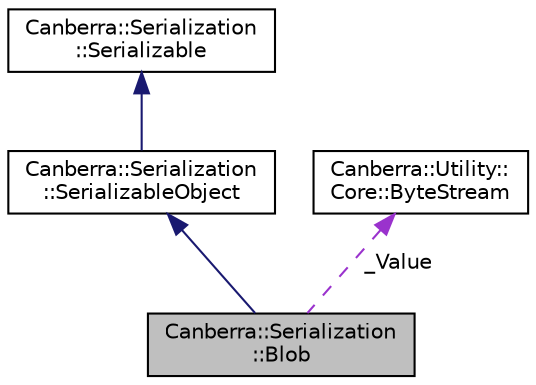 digraph "Canberra::Serialization::Blob"
{
  edge [fontname="Helvetica",fontsize="10",labelfontname="Helvetica",labelfontsize="10"];
  node [fontname="Helvetica",fontsize="10",shape=record];
  Node3 [label="Canberra::Serialization\l::Blob",height=0.2,width=0.4,color="black", fillcolor="grey75", style="filled", fontcolor="black"];
  Node4 -> Node3 [dir="back",color="midnightblue",fontsize="10",style="solid"];
  Node4 [label="Canberra::Serialization\l::SerializableObject",height=0.2,width=0.4,color="black", fillcolor="white", style="filled",URL="$d6/d98/class_canberra_1_1_serialization_1_1_serializable_object.html"];
  Node5 -> Node4 [dir="back",color="midnightblue",fontsize="10",style="solid"];
  Node5 [label="Canberra::Serialization\l::Serializable",height=0.2,width=0.4,color="black", fillcolor="white", style="filled",URL="$d0/d9f/class_canberra_1_1_serialization_1_1_serializable.html"];
  Node6 -> Node3 [dir="back",color="darkorchid3",fontsize="10",style="dashed",label=" _Value" ];
  Node6 [label="Canberra::Utility::\lCore::ByteStream",height=0.2,width=0.4,color="black", fillcolor="white", style="filled",URL="$d2/dde/class_canberra_1_1_utility_1_1_core_1_1_byte_stream.html"];
}
